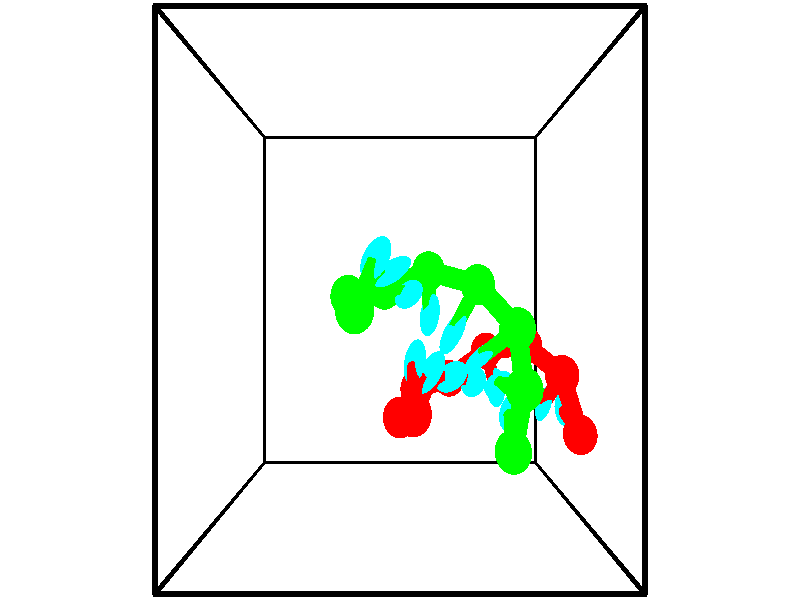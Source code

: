 // switches for output
#declare DRAW_BASES = 1; // possible values are 0, 1; only relevant for DNA ribbons
#declare DRAW_BASES_TYPE = 3; // possible values are 1, 2, 3; only relevant for DNA ribbons
#declare DRAW_FOG = 0; // set to 1 to enable fog

#include "colors.inc"

#include "transforms.inc"
background { rgb <1, 1, 1>}

#default {
   normal{
       ripples 0.25
       frequency 0.20
       turbulence 0.2
       lambda 5
   }
	finish {
		phong 0.1
		phong_size 40.
	}
}

// original window dimensions: 1024x640


// camera settings

camera {
	sky <-0, 1, 0>
	up <-0, 1, 0>
	right 1.6 * <1, 0, 0>
	location <2.5, 2.5, 11.1562>
	look_at <2.5, 2.5, 2.5>
	direction <0, 0, -8.6562>
	angle 67.0682
}


# declare cpy_camera_pos = <2.5, 2.5, 11.1562>;
# if (DRAW_FOG = 1)
fog {
	fog_type 2
	up vnormalize(cpy_camera_pos)
	color rgbt<1,1,1,0.3>
	distance 1e-5
	fog_alt 3e-3
	fog_offset 4
}
# end


// LIGHTS

# declare lum = 6;
global_settings {
	ambient_light rgb lum * <0.05, 0.05, 0.05>
	max_trace_level 15
}# declare cpy_direct_light_amount = 0.25;
light_source
{	1000 * <-1, -1, 1>,
	rgb lum * cpy_direct_light_amount
	parallel
}

light_source
{	1000 * <1, 1, -1>,
	rgb lum * cpy_direct_light_amount
	parallel
}

// strand 0

// nucleotide -1

// particle -1
sphere {
	<5.210212, 0.810970, 2.073984> 0.250000
	pigment { color rgbt <1,0,0,0> }
	no_shadow
}
cylinder {
	<5.166668, 0.938847, 1.697485>,  <5.140542, 1.015573, 1.471586>, 0.100000
	pigment { color rgbt <1,0,0,0> }
	no_shadow
}
cylinder {
	<5.166668, 0.938847, 1.697485>,  <5.210212, 0.810970, 2.073984>, 0.100000
	pigment { color rgbt <1,0,0,0> }
	no_shadow
}

// particle -1
sphere {
	<5.166668, 0.938847, 1.697485> 0.100000
	pigment { color rgbt <1,0,0,0> }
	no_shadow
}
sphere {
	0, 1
	scale<0.080000,0.200000,0.300000>
	matrix <-0.972103, 0.163668, 0.168018,
		0.207766, 0.933279, 0.292956,
		-0.108860, 0.319692, -0.941248,
		5.134010, 1.034754, 1.415111>
	pigment { color rgbt <0,1,1,0> }
	no_shadow
}
cylinder {
	<4.927606, 1.563308, 2.109656>,  <5.210212, 0.810970, 2.073984>, 0.130000
	pigment { color rgbt <1,0,0,0> }
	no_shadow
}

// nucleotide -1

// particle -1
sphere {
	<4.927606, 1.563308, 2.109656> 0.250000
	pigment { color rgbt <1,0,0,0> }
	no_shadow
}
cylinder {
	<4.842457, 1.315231, 1.807650>,  <4.791368, 1.166385, 1.626446>, 0.100000
	pigment { color rgbt <1,0,0,0> }
	no_shadow
}
cylinder {
	<4.842457, 1.315231, 1.807650>,  <4.927606, 1.563308, 2.109656>, 0.100000
	pigment { color rgbt <1,0,0,0> }
	no_shadow
}

// particle -1
sphere {
	<4.842457, 1.315231, 1.807650> 0.100000
	pigment { color rgbt <1,0,0,0> }
	no_shadow
}
sphere {
	0, 1
	scale<0.080000,0.200000,0.300000>
	matrix <-0.972959, 0.205442, 0.105565,
		0.089641, 0.757070, -0.647154,
		-0.212873, -0.620192, -0.755015,
		4.778595, 1.129174, 1.581145>
	pigment { color rgbt <0,1,1,0> }
	no_shadow
}
cylinder {
	<4.497455, 1.899588, 1.584321>,  <4.927606, 1.563308, 2.109656>, 0.130000
	pigment { color rgbt <1,0,0,0> }
	no_shadow
}

// nucleotide -1

// particle -1
sphere {
	<4.497455, 1.899588, 1.584321> 0.250000
	pigment { color rgbt <1,0,0,0> }
	no_shadow
}
cylinder {
	<4.414539, 1.511520, 1.634607>,  <4.364790, 1.278680, 1.664779>, 0.100000
	pigment { color rgbt <1,0,0,0> }
	no_shadow
}
cylinder {
	<4.414539, 1.511520, 1.634607>,  <4.497455, 1.899588, 1.584321>, 0.100000
	pigment { color rgbt <1,0,0,0> }
	no_shadow
}

// particle -1
sphere {
	<4.414539, 1.511520, 1.634607> 0.100000
	pigment { color rgbt <1,0,0,0> }
	no_shadow
}
sphere {
	0, 1
	scale<0.080000,0.200000,0.300000>
	matrix <-0.894413, 0.240005, 0.377389,
		-0.396304, -0.034215, -0.917482,
		-0.207288, -0.970168, 0.125717,
		4.352353, 1.220470, 1.672322>
	pigment { color rgbt <0,1,1,0> }
	no_shadow
}
cylinder {
	<3.919434, 1.800621, 1.187718>,  <4.497455, 1.899588, 1.584321>, 0.130000
	pigment { color rgbt <1,0,0,0> }
	no_shadow
}

// nucleotide -1

// particle -1
sphere {
	<3.919434, 1.800621, 1.187718> 0.250000
	pigment { color rgbt <1,0,0,0> }
	no_shadow
}
cylinder {
	<3.963284, 1.549557, 1.496010>,  <3.989593, 1.398918, 1.680985>, 0.100000
	pigment { color rgbt <1,0,0,0> }
	no_shadow
}
cylinder {
	<3.963284, 1.549557, 1.496010>,  <3.919434, 1.800621, 1.187718>, 0.100000
	pigment { color rgbt <1,0,0,0> }
	no_shadow
}

// particle -1
sphere {
	<3.963284, 1.549557, 1.496010> 0.100000
	pigment { color rgbt <1,0,0,0> }
	no_shadow
}
sphere {
	0, 1
	scale<0.080000,0.200000,0.300000>
	matrix <-0.889612, 0.283916, 0.357745,
		-0.443365, -0.724868, -0.527251,
		0.109623, -0.627661, 0.770730,
		3.996171, 1.361259, 1.727229>
	pigment { color rgbt <0,1,1,0> }
	no_shadow
}
cylinder {
	<3.302557, 1.432814, 1.270741>,  <3.919434, 1.800621, 1.187718>, 0.130000
	pigment { color rgbt <1,0,0,0> }
	no_shadow
}

// nucleotide -1

// particle -1
sphere {
	<3.302557, 1.432814, 1.270741> 0.250000
	pigment { color rgbt <1,0,0,0> }
	no_shadow
}
cylinder {
	<3.486576, 1.442913, 1.625755>,  <3.596988, 1.448972, 1.838764>, 0.100000
	pigment { color rgbt <1,0,0,0> }
	no_shadow
}
cylinder {
	<3.486576, 1.442913, 1.625755>,  <3.302557, 1.432814, 1.270741>, 0.100000
	pigment { color rgbt <1,0,0,0> }
	no_shadow
}

// particle -1
sphere {
	<3.486576, 1.442913, 1.625755> 0.100000
	pigment { color rgbt <1,0,0,0> }
	no_shadow
}
sphere {
	0, 1
	scale<0.080000,0.200000,0.300000>
	matrix <-0.817246, 0.402783, 0.412158,
		-0.347078, -0.914947, 0.205932,
		0.460049, 0.025246, 0.887534,
		3.624591, 1.450487, 1.892016>
	pigment { color rgbt <0,1,1,0> }
	no_shadow
}
cylinder {
	<2.756168, 1.339169, 1.694033>,  <3.302557, 1.432814, 1.270741>, 0.130000
	pigment { color rgbt <1,0,0,0> }
	no_shadow
}

// nucleotide -1

// particle -1
sphere {
	<2.756168, 1.339169, 1.694033> 0.250000
	pigment { color rgbt <1,0,0,0> }
	no_shadow
}
cylinder {
	<3.047478, 1.455475, 1.942249>,  <3.222264, 1.525258, 2.091179>, 0.100000
	pigment { color rgbt <1,0,0,0> }
	no_shadow
}
cylinder {
	<3.047478, 1.455475, 1.942249>,  <2.756168, 1.339169, 1.694033>, 0.100000
	pigment { color rgbt <1,0,0,0> }
	no_shadow
}

// particle -1
sphere {
	<3.047478, 1.455475, 1.942249> 0.100000
	pigment { color rgbt <1,0,0,0> }
	no_shadow
}
sphere {
	0, 1
	scale<0.080000,0.200000,0.300000>
	matrix <-0.678920, 0.429278, 0.595642,
		-0.093194, -0.855089, 0.510037,
		0.728274, 0.290764, 0.620542,
		3.265960, 1.542704, 2.128412>
	pigment { color rgbt <0,1,1,0> }
	no_shadow
}
cylinder {
	<2.500954, 1.079397, 2.386983>,  <2.756168, 1.339169, 1.694033>, 0.130000
	pigment { color rgbt <1,0,0,0> }
	no_shadow
}

// nucleotide -1

// particle -1
sphere {
	<2.500954, 1.079397, 2.386983> 0.250000
	pigment { color rgbt <1,0,0,0> }
	no_shadow
}
cylinder {
	<2.748760, 1.392014, 2.416359>,  <2.897444, 1.579583, 2.433985>, 0.100000
	pigment { color rgbt <1,0,0,0> }
	no_shadow
}
cylinder {
	<2.748760, 1.392014, 2.416359>,  <2.500954, 1.079397, 2.386983>, 0.100000
	pigment { color rgbt <1,0,0,0> }
	no_shadow
}

// particle -1
sphere {
	<2.748760, 1.392014, 2.416359> 0.100000
	pigment { color rgbt <1,0,0,0> }
	no_shadow
}
sphere {
	0, 1
	scale<0.080000,0.200000,0.300000>
	matrix <-0.631655, 0.440775, 0.637754,
		0.466066, -0.441480, 0.766732,
		0.619512, 0.781545, 0.073433,
		2.934615, 1.626476, 2.438391>
	pigment { color rgbt <0,1,1,0> }
	no_shadow
}
cylinder {
	<2.672795, 1.234909, 3.145966>,  <2.500954, 1.079397, 2.386983>, 0.130000
	pigment { color rgbt <1,0,0,0> }
	no_shadow
}

// nucleotide -1

// particle -1
sphere {
	<2.672795, 1.234909, 3.145966> 0.250000
	pigment { color rgbt <1,0,0,0> }
	no_shadow
}
cylinder {
	<2.691650, 1.547531, 2.897144>,  <2.702964, 1.735104, 2.747852>, 0.100000
	pigment { color rgbt <1,0,0,0> }
	no_shadow
}
cylinder {
	<2.691650, 1.547531, 2.897144>,  <2.672795, 1.234909, 3.145966>, 0.100000
	pigment { color rgbt <1,0,0,0> }
	no_shadow
}

// particle -1
sphere {
	<2.691650, 1.547531, 2.897144> 0.100000
	pigment { color rgbt <1,0,0,0> }
	no_shadow
}
sphere {
	0, 1
	scale<0.080000,0.200000,0.300000>
	matrix <-0.705581, 0.466861, 0.533101,
		0.707060, 0.413779, 0.573458,
		0.047139, 0.781555, -0.622053,
		2.705792, 1.781998, 2.710528>
	pigment { color rgbt <0,1,1,0> }
	no_shadow
}
// strand 1

// nucleotide -1

// particle -1
sphere {
	<1.918242, 2.383176, 3.422320> 0.250000
	pigment { color rgbt <0,1,0,0> }
	no_shadow
}
cylinder {
	<2.066437, 2.714962, 3.255119>,  <2.155354, 2.914034, 3.154799>, 0.100000
	pigment { color rgbt <0,1,0,0> }
	no_shadow
}
cylinder {
	<2.066437, 2.714962, 3.255119>,  <1.918242, 2.383176, 3.422320>, 0.100000
	pigment { color rgbt <0,1,0,0> }
	no_shadow
}

// particle -1
sphere {
	<2.066437, 2.714962, 3.255119> 0.100000
	pigment { color rgbt <0,1,0,0> }
	no_shadow
}
sphere {
	0, 1
	scale<0.080000,0.200000,0.300000>
	matrix <0.334647, -0.539005, -0.772972,
		-0.866459, 0.146494, -0.477273,
		0.370488, 0.829466, -0.418002,
		2.177583, 2.963802, 3.129719>
	pigment { color rgbt <0,1,1,0> }
	no_shadow
}
cylinder {
	<1.770124, 2.545391, 2.647992>,  <1.918242, 2.383176, 3.422320>, 0.130000
	pigment { color rgbt <0,1,0,0> }
	no_shadow
}

// nucleotide -1

// particle -1
sphere {
	<1.770124, 2.545391, 2.647992> 0.250000
	pigment { color rgbt <0,1,0,0> }
	no_shadow
}
cylinder {
	<2.121193, 2.707039, 2.751049>,  <2.331834, 2.804028, 2.812883>, 0.100000
	pigment { color rgbt <0,1,0,0> }
	no_shadow
}
cylinder {
	<2.121193, 2.707039, 2.751049>,  <1.770124, 2.545391, 2.647992>, 0.100000
	pigment { color rgbt <0,1,0,0> }
	no_shadow
}

// particle -1
sphere {
	<2.121193, 2.707039, 2.751049> 0.100000
	pigment { color rgbt <0,1,0,0> }
	no_shadow
}
sphere {
	0, 1
	scale<0.080000,0.200000,0.300000>
	matrix <0.476080, -0.673285, -0.565717,
		-0.055151, 0.619172, -0.783316,
		0.877671, 0.404121, 0.257643,
		2.384494, 2.828275, 2.828342>
	pigment { color rgbt <0,1,1,0> }
	no_shadow
}
cylinder {
	<2.265972, 2.628264, 2.074445>,  <1.770124, 2.545391, 2.647992>, 0.130000
	pigment { color rgbt <0,1,0,0> }
	no_shadow
}

// nucleotide -1

// particle -1
sphere {
	<2.265972, 2.628264, 2.074445> 0.250000
	pigment { color rgbt <0,1,0,0> }
	no_shadow
}
cylinder {
	<2.467941, 2.593815, 2.417988>,  <2.589123, 2.573145, 2.624113>, 0.100000
	pigment { color rgbt <0,1,0,0> }
	no_shadow
}
cylinder {
	<2.467941, 2.593815, 2.417988>,  <2.265972, 2.628264, 2.074445>, 0.100000
	pigment { color rgbt <0,1,0,0> }
	no_shadow
}

// particle -1
sphere {
	<2.467941, 2.593815, 2.417988> 0.100000
	pigment { color rgbt <0,1,0,0> }
	no_shadow
}
sphere {
	0, 1
	scale<0.080000,0.200000,0.300000>
	matrix <0.669222, -0.589365, -0.452537,
		0.545155, 0.803263, -0.239948,
		0.504924, -0.086124, 0.858857,
		2.619418, 2.567978, 2.675645>
	pigment { color rgbt <0,1,1,0> }
	no_shadow
}
cylinder {
	<2.928484, 2.861214, 2.071950>,  <2.265972, 2.628264, 2.074445>, 0.130000
	pigment { color rgbt <0,1,0,0> }
	no_shadow
}

// nucleotide -1

// particle -1
sphere {
	<2.928484, 2.861214, 2.071950> 0.250000
	pigment { color rgbt <0,1,0,0> }
	no_shadow
}
cylinder {
	<2.926277, 2.556488, 2.331059>,  <2.924953, 2.373652, 2.486523>, 0.100000
	pigment { color rgbt <0,1,0,0> }
	no_shadow
}
cylinder {
	<2.926277, 2.556488, 2.331059>,  <2.928484, 2.861214, 2.071950>, 0.100000
	pigment { color rgbt <0,1,0,0> }
	no_shadow
}

// particle -1
sphere {
	<2.926277, 2.556488, 2.331059> 0.100000
	pigment { color rgbt <0,1,0,0> }
	no_shadow
}
sphere {
	0, 1
	scale<0.080000,0.200000,0.300000>
	matrix <0.789515, -0.400871, -0.464724,
		0.613707, 0.508861, 0.603676,
		-0.005517, -0.761816, 0.647770,
		2.924622, 2.327943, 2.525390>
	pigment { color rgbt <0,1,1,0> }
	no_shadow
}
cylinder {
	<3.637126, 2.688145, 2.324524>,  <2.928484, 2.861214, 2.071950>, 0.130000
	pigment { color rgbt <0,1,0,0> }
	no_shadow
}

// nucleotide -1

// particle -1
sphere {
	<3.637126, 2.688145, 2.324524> 0.250000
	pigment { color rgbt <0,1,0,0> }
	no_shadow
}
cylinder {
	<3.424889, 2.353725, 2.380371>,  <3.297546, 2.153074, 2.413879>, 0.100000
	pigment { color rgbt <0,1,0,0> }
	no_shadow
}
cylinder {
	<3.424889, 2.353725, 2.380371>,  <3.637126, 2.688145, 2.324524>, 0.100000
	pigment { color rgbt <0,1,0,0> }
	no_shadow
}

// particle -1
sphere {
	<3.424889, 2.353725, 2.380371> 0.100000
	pigment { color rgbt <0,1,0,0> }
	no_shadow
}
sphere {
	0, 1
	scale<0.080000,0.200000,0.300000>
	matrix <0.717720, -0.530768, -0.450736,
		0.450942, -0.138951, 0.881671,
		-0.530593, -0.836049, 0.139618,
		3.265711, 2.102911, 2.422256>
	pigment { color rgbt <0,1,1,0> }
	no_shadow
}
cylinder {
	<4.128757, 2.167540, 2.794467>,  <3.637126, 2.688145, 2.324524>, 0.130000
	pigment { color rgbt <0,1,0,0> }
	no_shadow
}

// nucleotide -1

// particle -1
sphere {
	<4.128757, 2.167540, 2.794467> 0.250000
	pigment { color rgbt <0,1,0,0> }
	no_shadow
}
cylinder {
	<3.856636, 1.960167, 2.587231>,  <3.693364, 1.835743, 2.462889>, 0.100000
	pigment { color rgbt <0,1,0,0> }
	no_shadow
}
cylinder {
	<3.856636, 1.960167, 2.587231>,  <4.128757, 2.167540, 2.794467>, 0.100000
	pigment { color rgbt <0,1,0,0> }
	no_shadow
}

// particle -1
sphere {
	<3.856636, 1.960167, 2.587231> 0.100000
	pigment { color rgbt <0,1,0,0> }
	no_shadow
}
sphere {
	0, 1
	scale<0.080000,0.200000,0.300000>
	matrix <0.684214, -0.702633, -0.195340,
		-0.262758, -0.487375, 0.832720,
		-0.680301, -0.518432, -0.518092,
		3.652546, 1.804637, 2.431803>
	pigment { color rgbt <0,1,1,0> }
	no_shadow
}
cylinder {
	<4.170672, 1.499407, 3.054351>,  <4.128757, 2.167540, 2.794467>, 0.130000
	pigment { color rgbt <0,1,0,0> }
	no_shadow
}

// nucleotide -1

// particle -1
sphere {
	<4.170672, 1.499407, 3.054351> 0.250000
	pigment { color rgbt <0,1,0,0> }
	no_shadow
}
cylinder {
	<4.027245, 1.490948, 2.681046>,  <3.941188, 1.485872, 2.457062>, 0.100000
	pigment { color rgbt <0,1,0,0> }
	no_shadow
}
cylinder {
	<4.027245, 1.490948, 2.681046>,  <4.170672, 1.499407, 3.054351>, 0.100000
	pigment { color rgbt <0,1,0,0> }
	no_shadow
}

// particle -1
sphere {
	<4.027245, 1.490948, 2.681046> 0.100000
	pigment { color rgbt <0,1,0,0> }
	no_shadow
}
sphere {
	0, 1
	scale<0.080000,0.200000,0.300000>
	matrix <0.682788, -0.687687, -0.246752,
		-0.636575, -0.725699, 0.261024,
		-0.358570, -0.021148, -0.933263,
		3.919674, 1.484604, 2.401067>
	pigment { color rgbt <0,1,1,0> }
	no_shadow
}
cylinder {
	<4.041407, 0.775285, 2.942014>,  <4.170672, 1.499407, 3.054351>, 0.130000
	pigment { color rgbt <0,1,0,0> }
	no_shadow
}

// nucleotide -1

// particle -1
sphere {
	<4.041407, 0.775285, 2.942014> 0.250000
	pigment { color rgbt <0,1,0,0> }
	no_shadow
}
cylinder {
	<4.079132, 0.981995, 2.601650>,  <4.101767, 1.106021, 2.397432>, 0.100000
	pigment { color rgbt <0,1,0,0> }
	no_shadow
}
cylinder {
	<4.079132, 0.981995, 2.601650>,  <4.041407, 0.775285, 2.942014>, 0.100000
	pigment { color rgbt <0,1,0,0> }
	no_shadow
}

// particle -1
sphere {
	<4.079132, 0.981995, 2.601650> 0.100000
	pigment { color rgbt <0,1,0,0> }
	no_shadow
}
sphere {
	0, 1
	scale<0.080000,0.200000,0.300000>
	matrix <0.713108, -0.631484, -0.304474,
		-0.694681, -0.578075, -0.428074,
		0.094313, 0.516775, -0.850910,
		4.107426, 1.137027, 2.346377>
	pigment { color rgbt <0,1,1,0> }
	no_shadow
}
// box output
cylinder {
	<0.000000, 0.000000, 0.000000>,  <5.000000, 0.000000, 0.000000>, 0.025000
	pigment { color rgbt <0,0,0,0> }
	no_shadow
}
cylinder {
	<0.000000, 0.000000, 0.000000>,  <0.000000, 5.000000, 0.000000>, 0.025000
	pigment { color rgbt <0,0,0,0> }
	no_shadow
}
cylinder {
	<0.000000, 0.000000, 0.000000>,  <0.000000, 0.000000, 5.000000>, 0.025000
	pigment { color rgbt <0,0,0,0> }
	no_shadow
}
cylinder {
	<5.000000, 5.000000, 5.000000>,  <0.000000, 5.000000, 5.000000>, 0.025000
	pigment { color rgbt <0,0,0,0> }
	no_shadow
}
cylinder {
	<5.000000, 5.000000, 5.000000>,  <5.000000, 0.000000, 5.000000>, 0.025000
	pigment { color rgbt <0,0,0,0> }
	no_shadow
}
cylinder {
	<5.000000, 5.000000, 5.000000>,  <5.000000, 5.000000, 0.000000>, 0.025000
	pigment { color rgbt <0,0,0,0> }
	no_shadow
}
cylinder {
	<0.000000, 0.000000, 5.000000>,  <0.000000, 5.000000, 5.000000>, 0.025000
	pigment { color rgbt <0,0,0,0> }
	no_shadow
}
cylinder {
	<0.000000, 0.000000, 5.000000>,  <5.000000, 0.000000, 5.000000>, 0.025000
	pigment { color rgbt <0,0,0,0> }
	no_shadow
}
cylinder {
	<5.000000, 5.000000, 0.000000>,  <0.000000, 5.000000, 0.000000>, 0.025000
	pigment { color rgbt <0,0,0,0> }
	no_shadow
}
cylinder {
	<5.000000, 5.000000, 0.000000>,  <5.000000, 0.000000, 0.000000>, 0.025000
	pigment { color rgbt <0,0,0,0> }
	no_shadow
}
cylinder {
	<5.000000, 0.000000, 5.000000>,  <5.000000, 0.000000, 0.000000>, 0.025000
	pigment { color rgbt <0,0,0,0> }
	no_shadow
}
cylinder {
	<0.000000, 5.000000, 0.000000>,  <0.000000, 5.000000, 5.000000>, 0.025000
	pigment { color rgbt <0,0,0,0> }
	no_shadow
}
// end of box output
